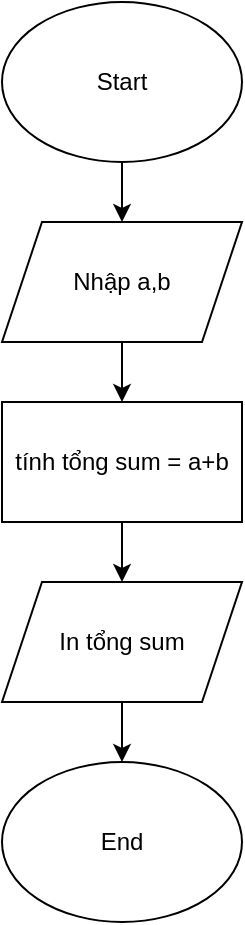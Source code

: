 <mxfile version="24.8.6" pages="6">
  <diagram name="EX3" id="QEKkOr1gaw22GHKoKNfh">
    <mxGraphModel dx="794" dy="420" grid="1" gridSize="10" guides="1" tooltips="1" connect="1" arrows="1" fold="1" page="1" pageScale="1" pageWidth="850" pageHeight="1100" math="0" shadow="0">
      <root>
        <mxCell id="0" />
        <mxCell id="1" parent="0" />
        <mxCell id="zNs1sTiybui2HJGKBF64-4" value="" style="edgeStyle=orthogonalEdgeStyle;rounded=0;orthogonalLoop=1;jettySize=auto;html=1;" edge="1" parent="1" source="zNs1sTiybui2HJGKBF64-1" target="zNs1sTiybui2HJGKBF64-3">
          <mxGeometry relative="1" as="geometry" />
        </mxCell>
        <mxCell id="zNs1sTiybui2HJGKBF64-1" value="Start" style="ellipse;whiteSpace=wrap;html=1;" vertex="1" parent="1">
          <mxGeometry x="220" y="50" width="120" height="80" as="geometry" />
        </mxCell>
        <mxCell id="zNs1sTiybui2HJGKBF64-6" value="" style="edgeStyle=orthogonalEdgeStyle;rounded=0;orthogonalLoop=1;jettySize=auto;html=1;" edge="1" parent="1" source="zNs1sTiybui2HJGKBF64-3" target="zNs1sTiybui2HJGKBF64-5">
          <mxGeometry relative="1" as="geometry" />
        </mxCell>
        <mxCell id="zNs1sTiybui2HJGKBF64-3" value="Nhập a,b" style="shape=parallelogram;perimeter=parallelogramPerimeter;whiteSpace=wrap;html=1;fixedSize=1;" vertex="1" parent="1">
          <mxGeometry x="220" y="160" width="120" height="60" as="geometry" />
        </mxCell>
        <mxCell id="zNs1sTiybui2HJGKBF64-8" value="" style="edgeStyle=orthogonalEdgeStyle;rounded=0;orthogonalLoop=1;jettySize=auto;html=1;" edge="1" parent="1" source="zNs1sTiybui2HJGKBF64-5" target="zNs1sTiybui2HJGKBF64-7">
          <mxGeometry relative="1" as="geometry" />
        </mxCell>
        <mxCell id="zNs1sTiybui2HJGKBF64-5" value="tính tổng sum = a+b" style="rounded=0;whiteSpace=wrap;html=1;" vertex="1" parent="1">
          <mxGeometry x="220" y="250" width="120" height="60" as="geometry" />
        </mxCell>
        <mxCell id="zNs1sTiybui2HJGKBF64-10" value="" style="edgeStyle=orthogonalEdgeStyle;rounded=0;orthogonalLoop=1;jettySize=auto;html=1;" edge="1" parent="1" source="zNs1sTiybui2HJGKBF64-7" target="zNs1sTiybui2HJGKBF64-9">
          <mxGeometry relative="1" as="geometry" />
        </mxCell>
        <mxCell id="zNs1sTiybui2HJGKBF64-7" value="In tổng sum" style="shape=parallelogram;perimeter=parallelogramPerimeter;whiteSpace=wrap;html=1;fixedSize=1;" vertex="1" parent="1">
          <mxGeometry x="220" y="340" width="120" height="60" as="geometry" />
        </mxCell>
        <mxCell id="zNs1sTiybui2HJGKBF64-9" value="End" style="ellipse;whiteSpace=wrap;html=1;" vertex="1" parent="1">
          <mxGeometry x="220" y="430" width="120" height="80" as="geometry" />
        </mxCell>
      </root>
    </mxGraphModel>
  </diagram>
  <diagram id="BdKwwu1C8CDD1JApqbuI" name="EX1">
    <mxGraphModel dx="794" dy="420" grid="1" gridSize="10" guides="1" tooltips="1" connect="1" arrows="1" fold="1" page="1" pageScale="1" pageWidth="850" pageHeight="1100" math="0" shadow="0">
      <root>
        <mxCell id="0" />
        <mxCell id="1" parent="0" />
        <mxCell id="1h7ifHNflLteBz1FM_IH-4" value="" style="edgeStyle=orthogonalEdgeStyle;rounded=0;orthogonalLoop=1;jettySize=auto;html=1;" edge="1" parent="1" source="1h7ifHNflLteBz1FM_IH-2" target="1h7ifHNflLteBz1FM_IH-3">
          <mxGeometry relative="1" as="geometry" />
        </mxCell>
        <mxCell id="1h7ifHNflLteBz1FM_IH-2" value="Start" style="ellipse;whiteSpace=wrap;html=1;" vertex="1" parent="1">
          <mxGeometry x="260" y="40" width="120" height="80" as="geometry" />
        </mxCell>
        <mxCell id="1h7ifHNflLteBz1FM_IH-6" value="" style="edgeStyle=orthogonalEdgeStyle;rounded=0;orthogonalLoop=1;jettySize=auto;html=1;" edge="1" parent="1" source="1h7ifHNflLteBz1FM_IH-3" target="1h7ifHNflLteBz1FM_IH-5">
          <mxGeometry relative="1" as="geometry" />
        </mxCell>
        <mxCell id="1h7ifHNflLteBz1FM_IH-3" value="Nhập 2 số a và b" style="shape=parallelogram;perimeter=parallelogramPerimeter;whiteSpace=wrap;html=1;fixedSize=1;" vertex="1" parent="1">
          <mxGeometry x="260" y="150" width="120" height="60" as="geometry" />
        </mxCell>
        <mxCell id="1h7ifHNflLteBz1FM_IH-9" value="" style="edgeStyle=orthogonalEdgeStyle;rounded=0;orthogonalLoop=1;jettySize=auto;html=1;" edge="1" parent="1" source="1h7ifHNflLteBz1FM_IH-5" target="1h7ifHNflLteBz1FM_IH-7">
          <mxGeometry relative="1" as="geometry" />
        </mxCell>
        <mxCell id="1h7ifHNflLteBz1FM_IH-11" value="yes" style="edgeLabel;html=1;align=center;verticalAlign=middle;resizable=0;points=[];" vertex="1" connectable="0" parent="1h7ifHNflLteBz1FM_IH-9">
          <mxGeometry x="-0.167" y="-1" relative="1" as="geometry">
            <mxPoint as="offset" />
          </mxGeometry>
        </mxCell>
        <mxCell id="1h7ifHNflLteBz1FM_IH-5" value="a&amp;lt;b?" style="rhombus;whiteSpace=wrap;html=1;" vertex="1" parent="1">
          <mxGeometry x="280" y="240" width="80" height="80" as="geometry" />
        </mxCell>
        <mxCell id="1h7ifHNflLteBz1FM_IH-14" value="" style="edgeStyle=orthogonalEdgeStyle;rounded=0;orthogonalLoop=1;jettySize=auto;html=1;" edge="1" parent="1" source="1h7ifHNflLteBz1FM_IH-7" target="1h7ifHNflLteBz1FM_IH-13">
          <mxGeometry relative="1" as="geometry" />
        </mxCell>
        <mxCell id="1h7ifHNflLteBz1FM_IH-7" value="print&quot;a là số nhỏ nhất&quot;" style="rounded=0;whiteSpace=wrap;html=1;" vertex="1" parent="1">
          <mxGeometry x="260" y="360" width="120" height="60" as="geometry" />
        </mxCell>
        <mxCell id="1h7ifHNflLteBz1FM_IH-15" style="edgeStyle=orthogonalEdgeStyle;rounded=0;orthogonalLoop=1;jettySize=auto;html=1;entryX=1;entryY=0.5;entryDx=0;entryDy=0;" edge="1" parent="1" source="1h7ifHNflLteBz1FM_IH-8" target="1h7ifHNflLteBz1FM_IH-13">
          <mxGeometry relative="1" as="geometry" />
        </mxCell>
        <mxCell id="1h7ifHNflLteBz1FM_IH-16" value="Text" style="edgeLabel;html=1;align=center;verticalAlign=middle;resizable=0;points=[];" vertex="1" connectable="0" parent="1h7ifHNflLteBz1FM_IH-15">
          <mxGeometry x="-0.004" y="-3" relative="1" as="geometry">
            <mxPoint as="offset" />
          </mxGeometry>
        </mxCell>
        <mxCell id="1h7ifHNflLteBz1FM_IH-8" value="print &quot;b là số nhỏ nhất &quot;" style="rounded=0;whiteSpace=wrap;html=1;" vertex="1" parent="1">
          <mxGeometry x="410" y="360" width="120" height="60" as="geometry" />
        </mxCell>
        <mxCell id="1h7ifHNflLteBz1FM_IH-10" style="edgeStyle=orthogonalEdgeStyle;rounded=0;orthogonalLoop=1;jettySize=auto;html=1;entryX=0.578;entryY=-0.067;entryDx=0;entryDy=0;entryPerimeter=0;" edge="1" parent="1" source="1h7ifHNflLteBz1FM_IH-5" target="1h7ifHNflLteBz1FM_IH-8">
          <mxGeometry relative="1" as="geometry" />
        </mxCell>
        <mxCell id="1h7ifHNflLteBz1FM_IH-12" value="no" style="edgeLabel;html=1;align=center;verticalAlign=middle;resizable=0;points=[];" vertex="1" connectable="0" parent="1h7ifHNflLteBz1FM_IH-10">
          <mxGeometry x="0.69" y="-3" relative="1" as="geometry">
            <mxPoint as="offset" />
          </mxGeometry>
        </mxCell>
        <mxCell id="1h7ifHNflLteBz1FM_IH-13" value="End" style="ellipse;whiteSpace=wrap;html=1;" vertex="1" parent="1">
          <mxGeometry x="260" y="450" width="120" height="80" as="geometry" />
        </mxCell>
      </root>
    </mxGraphModel>
  </diagram>
  <diagram id="m5mYKVxNSQjznkzGPapk" name="EX2">
    <mxGraphModel dx="794" dy="420" grid="1" gridSize="10" guides="1" tooltips="1" connect="1" arrows="1" fold="1" page="1" pageScale="1" pageWidth="850" pageHeight="1100" math="0" shadow="0">
      <root>
        <mxCell id="0" />
        <mxCell id="1" parent="0" />
        <mxCell id="DmI0r2TnnqzrrBrQp92p-5" value="" style="edgeStyle=orthogonalEdgeStyle;rounded=0;orthogonalLoop=1;jettySize=auto;html=1;" edge="1" parent="1" source="DmI0r2TnnqzrrBrQp92p-2" target="DmI0r2TnnqzrrBrQp92p-4">
          <mxGeometry relative="1" as="geometry" />
        </mxCell>
        <mxCell id="DmI0r2TnnqzrrBrQp92p-2" value="bắt đầu" style="ellipse;whiteSpace=wrap;html=1;" vertex="1" parent="1">
          <mxGeometry x="300" y="80" width="120" height="80" as="geometry" />
        </mxCell>
        <mxCell id="DmI0r2TnnqzrrBrQp92p-3" value="nhập n" style="shape=parallelogram;perimeter=parallelogramPerimeter;whiteSpace=wrap;html=1;fixedSize=1;" vertex="1" parent="1">
          <mxGeometry x="300" y="185" width="120" height="60" as="geometry" />
        </mxCell>
        <mxCell id="DmI0r2TnnqzrrBrQp92p-8" value="" style="edgeStyle=orthogonalEdgeStyle;rounded=0;orthogonalLoop=1;jettySize=auto;html=1;" edge="1" parent="1" source="DmI0r2TnnqzrrBrQp92p-4" target="DmI0r2TnnqzrrBrQp92p-6">
          <mxGeometry relative="1" as="geometry" />
        </mxCell>
        <mxCell id="DmI0r2TnnqzrrBrQp92p-10" value="yes" style="edgeLabel;html=1;align=center;verticalAlign=middle;resizable=0;points=[];" vertex="1" connectable="0" parent="DmI0r2TnnqzrrBrQp92p-8">
          <mxGeometry x="-0.2" y="-1" relative="1" as="geometry">
            <mxPoint as="offset" />
          </mxGeometry>
        </mxCell>
        <mxCell id="DmI0r2TnnqzrrBrQp92p-4" value="kiểm tra n % 2 == 0?" style="rhombus;whiteSpace=wrap;html=1;" vertex="1" parent="1">
          <mxGeometry x="285" y="270" width="150" height="80" as="geometry" />
        </mxCell>
        <mxCell id="DmI0r2TnnqzrrBrQp92p-13" value="" style="edgeStyle=orthogonalEdgeStyle;rounded=0;orthogonalLoop=1;jettySize=auto;html=1;" edge="1" parent="1" source="DmI0r2TnnqzrrBrQp92p-6" target="DmI0r2TnnqzrrBrQp92p-12">
          <mxGeometry relative="1" as="geometry" />
        </mxCell>
        <mxCell id="DmI0r2TnnqzrrBrQp92p-6" value="in &quot;n là số chẵn&quot;" style="rounded=0;whiteSpace=wrap;html=1;" vertex="1" parent="1">
          <mxGeometry x="300" y="390" width="120" height="60" as="geometry" />
        </mxCell>
        <mxCell id="DmI0r2TnnqzrrBrQp92p-14" style="edgeStyle=orthogonalEdgeStyle;rounded=0;orthogonalLoop=1;jettySize=auto;html=1;entryX=1;entryY=0.5;entryDx=0;entryDy=0;" edge="1" parent="1" source="DmI0r2TnnqzrrBrQp92p-7" target="DmI0r2TnnqzrrBrQp92p-12">
          <mxGeometry relative="1" as="geometry">
            <Array as="points">
              <mxPoint x="560" y="540" />
            </Array>
          </mxGeometry>
        </mxCell>
        <mxCell id="DmI0r2TnnqzrrBrQp92p-7" value="in &quot;n là số lẻ&quot;" style="rounded=0;whiteSpace=wrap;html=1;" vertex="1" parent="1">
          <mxGeometry x="480" y="390" width="120" height="60" as="geometry" />
        </mxCell>
        <mxCell id="DmI0r2TnnqzrrBrQp92p-9" style="edgeStyle=orthogonalEdgeStyle;rounded=0;orthogonalLoop=1;jettySize=auto;html=1;entryX=0.667;entryY=0;entryDx=0;entryDy=0;entryPerimeter=0;" edge="1" parent="1" source="DmI0r2TnnqzrrBrQp92p-4" target="DmI0r2TnnqzrrBrQp92p-7">
          <mxGeometry relative="1" as="geometry" />
        </mxCell>
        <mxCell id="DmI0r2TnnqzrrBrQp92p-11" value="no" style="edgeLabel;html=1;align=center;verticalAlign=middle;resizable=0;points=[];" vertex="1" connectable="0" parent="DmI0r2TnnqzrrBrQp92p-9">
          <mxGeometry x="0.639" y="-3" relative="1" as="geometry">
            <mxPoint as="offset" />
          </mxGeometry>
        </mxCell>
        <mxCell id="DmI0r2TnnqzrrBrQp92p-12" value="Kết thúc" style="ellipse;whiteSpace=wrap;html=1;" vertex="1" parent="1">
          <mxGeometry x="300" y="500" width="120" height="80" as="geometry" />
        </mxCell>
      </root>
    </mxGraphModel>
  </diagram>
  <diagram id="98KyoelLJZSTUeXW6z43" name="EX4">
    <mxGraphModel dx="794" dy="420" grid="1" gridSize="10" guides="1" tooltips="1" connect="1" arrows="1" fold="1" page="1" pageScale="1" pageWidth="850" pageHeight="1100" math="0" shadow="0">
      <root>
        <mxCell id="0" />
        <mxCell id="1" parent="0" />
        <mxCell id="c7gwOF3Za1o1Hmn0LkPJ-7" value="" style="edgeStyle=orthogonalEdgeStyle;rounded=0;orthogonalLoop=1;jettySize=auto;html=1;" edge="1" parent="1" source="c7gwOF3Za1o1Hmn0LkPJ-2" target="c7gwOF3Za1o1Hmn0LkPJ-4">
          <mxGeometry relative="1" as="geometry" />
        </mxCell>
        <mxCell id="c7gwOF3Za1o1Hmn0LkPJ-2" value="Bắt đầu" style="ellipse;whiteSpace=wrap;html=1;" vertex="1" parent="1">
          <mxGeometry x="270" y="50" width="120" height="80" as="geometry" />
        </mxCell>
        <mxCell id="c7gwOF3Za1o1Hmn0LkPJ-3" value="Nhập score" style="shape=parallelogram;perimeter=parallelogramPerimeter;whiteSpace=wrap;html=1;fixedSize=1;" vertex="1" parent="1">
          <mxGeometry x="270" y="160" width="120" height="60" as="geometry" />
        </mxCell>
        <mxCell id="c7gwOF3Za1o1Hmn0LkPJ-8" value="" style="edgeStyle=orthogonalEdgeStyle;rounded=0;orthogonalLoop=1;jettySize=auto;html=1;" edge="1" parent="1" source="c7gwOF3Za1o1Hmn0LkPJ-4" target="c7gwOF3Za1o1Hmn0LkPJ-5">
          <mxGeometry relative="1" as="geometry" />
        </mxCell>
        <mxCell id="c7gwOF3Za1o1Hmn0LkPJ-13" value="yes" style="edgeLabel;html=1;align=center;verticalAlign=middle;resizable=0;points=[];" vertex="1" connectable="0" parent="c7gwOF3Za1o1Hmn0LkPJ-8">
          <mxGeometry x="-0.707" relative="1" as="geometry">
            <mxPoint as="offset" />
          </mxGeometry>
        </mxCell>
        <mxCell id="c7gwOF3Za1o1Hmn0LkPJ-4" value="Kiểm tra score &amp;gt; 5 ?" style="rhombus;whiteSpace=wrap;html=1;" vertex="1" parent="1">
          <mxGeometry x="260" y="240" width="140" height="80" as="geometry" />
        </mxCell>
        <mxCell id="c7gwOF3Za1o1Hmn0LkPJ-10" value="" style="edgeStyle=orthogonalEdgeStyle;rounded=0;orthogonalLoop=1;jettySize=auto;html=1;" edge="1" parent="1" source="c7gwOF3Za1o1Hmn0LkPJ-5" target="c7gwOF3Za1o1Hmn0LkPJ-9">
          <mxGeometry relative="1" as="geometry" />
        </mxCell>
        <mxCell id="c7gwOF3Za1o1Hmn0LkPJ-5" value="In &quot;xếp loại đạt&quot;" style="rounded=0;whiteSpace=wrap;html=1;" vertex="1" parent="1">
          <mxGeometry x="270" y="350" width="120" height="60" as="geometry" />
        </mxCell>
        <mxCell id="c7gwOF3Za1o1Hmn0LkPJ-11" style="edgeStyle=orthogonalEdgeStyle;rounded=0;orthogonalLoop=1;jettySize=auto;html=1;entryX=1;entryY=0.5;entryDx=0;entryDy=0;" edge="1" parent="1" source="c7gwOF3Za1o1Hmn0LkPJ-6" target="c7gwOF3Za1o1Hmn0LkPJ-9">
          <mxGeometry relative="1" as="geometry">
            <mxPoint x="510" y="440" as="targetPoint" />
            <Array as="points">
              <mxPoint x="520" y="480" />
            </Array>
          </mxGeometry>
        </mxCell>
        <mxCell id="c7gwOF3Za1o1Hmn0LkPJ-6" value="in &quot;xếp loại không đạt&quot;" style="rounded=0;whiteSpace=wrap;html=1;" vertex="1" parent="1">
          <mxGeometry x="450" y="350" width="120" height="60" as="geometry" />
        </mxCell>
        <mxCell id="c7gwOF3Za1o1Hmn0LkPJ-9" value="kết thúc" style="ellipse;whiteSpace=wrap;html=1;" vertex="1" parent="1">
          <mxGeometry x="270" y="440" width="120" height="80" as="geometry" />
        </mxCell>
        <mxCell id="c7gwOF3Za1o1Hmn0LkPJ-12" style="edgeStyle=orthogonalEdgeStyle;rounded=0;orthogonalLoop=1;jettySize=auto;html=1;entryX=0.567;entryY=-0.067;entryDx=0;entryDy=0;entryPerimeter=0;" edge="1" parent="1" source="c7gwOF3Za1o1Hmn0LkPJ-4" target="c7gwOF3Za1o1Hmn0LkPJ-6">
          <mxGeometry relative="1" as="geometry" />
        </mxCell>
        <mxCell id="c7gwOF3Za1o1Hmn0LkPJ-14" value="no" style="edgeLabel;html=1;align=center;verticalAlign=middle;resizable=0;points=[];" vertex="1" connectable="0" parent="c7gwOF3Za1o1Hmn0LkPJ-12">
          <mxGeometry x="0.623" y="-1" relative="1" as="geometry">
            <mxPoint as="offset" />
          </mxGeometry>
        </mxCell>
      </root>
    </mxGraphModel>
  </diagram>
  <diagram id="O5JDJotDg8a1Cmyji0b6" name="EX5">
    <mxGraphModel dx="794" dy="420" grid="1" gridSize="10" guides="1" tooltips="1" connect="1" arrows="1" fold="1" page="1" pageScale="1" pageWidth="850" pageHeight="1100" math="0" shadow="0">
      <root>
        <mxCell id="0" />
        <mxCell id="1" parent="0" />
        <mxCell id="ZAv7XKrGwcECB0yo-a7--4" value="" style="edgeStyle=orthogonalEdgeStyle;rounded=0;orthogonalLoop=1;jettySize=auto;html=1;" edge="1" parent="1" source="ZAv7XKrGwcECB0yo-a7--2" target="ZAv7XKrGwcECB0yo-a7--3">
          <mxGeometry relative="1" as="geometry" />
        </mxCell>
        <mxCell id="ZAv7XKrGwcECB0yo-a7--2" value="Start" style="ellipse;whiteSpace=wrap;html=1;" vertex="1" parent="1">
          <mxGeometry x="365" y="200" width="120" height="80" as="geometry" />
        </mxCell>
        <mxCell id="ZAv7XKrGwcECB0yo-a7--6" value="" style="edgeStyle=orthogonalEdgeStyle;rounded=0;orthogonalLoop=1;jettySize=auto;html=1;" edge="1" parent="1" source="ZAv7XKrGwcECB0yo-a7--3" target="ZAv7XKrGwcECB0yo-a7--5">
          <mxGeometry relative="1" as="geometry" />
        </mxCell>
        <mxCell id="ZAv7XKrGwcECB0yo-a7--3" value="Nhập score" style="shape=parallelogram;perimeter=parallelogramPerimeter;whiteSpace=wrap;html=1;fixedSize=1;" vertex="1" parent="1">
          <mxGeometry x="365" y="310" width="120" height="60" as="geometry" />
        </mxCell>
        <mxCell id="ZAv7XKrGwcECB0yo-a7--9" value="" style="edgeStyle=orthogonalEdgeStyle;rounded=0;orthogonalLoop=1;jettySize=auto;html=1;" edge="1" parent="1" source="ZAv7XKrGwcECB0yo-a7--5" target="ZAv7XKrGwcECB0yo-a7--7">
          <mxGeometry relative="1" as="geometry" />
        </mxCell>
        <mxCell id="ZAv7XKrGwcECB0yo-a7--11" value="có" style="edgeLabel;html=1;align=center;verticalAlign=middle;resizable=0;points=[];" vertex="1" connectable="0" parent="ZAv7XKrGwcECB0yo-a7--9">
          <mxGeometry x="-0.118" y="-2" relative="1" as="geometry">
            <mxPoint as="offset" />
          </mxGeometry>
        </mxCell>
        <mxCell id="ZAv7XKrGwcECB0yo-a7--10" style="edgeStyle=orthogonalEdgeStyle;rounded=0;orthogonalLoop=1;jettySize=auto;html=1;entryX=0.5;entryY=0;entryDx=0;entryDy=0;" edge="1" parent="1" source="ZAv7XKrGwcECB0yo-a7--5" target="ZAv7XKrGwcECB0yo-a7--8">
          <mxGeometry relative="1" as="geometry" />
        </mxCell>
        <mxCell id="ZAv7XKrGwcECB0yo-a7--12" value="không" style="edgeLabel;html=1;align=center;verticalAlign=middle;resizable=0;points=[];" vertex="1" connectable="0" parent="ZAv7XKrGwcECB0yo-a7--10">
          <mxGeometry x="0.687" relative="1" as="geometry">
            <mxPoint as="offset" />
          </mxGeometry>
        </mxCell>
        <mxCell id="ZAv7XKrGwcECB0yo-a7--5" value="kiểm tra score &amp;lt;4?" style="rhombus;whiteSpace=wrap;html=1;" vertex="1" parent="1">
          <mxGeometry x="358" y="400" width="135" height="80" as="geometry" />
        </mxCell>
        <mxCell id="ZAv7XKrGwcECB0yo-a7--15" value="" style="edgeStyle=orthogonalEdgeStyle;rounded=0;orthogonalLoop=1;jettySize=auto;html=1;" edge="1" parent="1" source="ZAv7XKrGwcECB0yo-a7--7" target="ZAv7XKrGwcECB0yo-a7--14">
          <mxGeometry relative="1" as="geometry" />
        </mxCell>
        <mxCell id="ZAv7XKrGwcECB0yo-a7--7" value="In ra &quot;Không đạt&quot;" style="rounded=0;whiteSpace=wrap;html=1;" vertex="1" parent="1">
          <mxGeometry x="365" y="540" width="120" height="60" as="geometry" />
        </mxCell>
        <mxCell id="ZAv7XKrGwcECB0yo-a7--16" value="" style="edgeStyle=orthogonalEdgeStyle;rounded=0;orthogonalLoop=1;jettySize=auto;html=1;" edge="1" parent="1" source="ZAv7XKrGwcECB0yo-a7--8" target="ZAv7XKrGwcECB0yo-a7--13">
          <mxGeometry relative="1" as="geometry" />
        </mxCell>
        <mxCell id="ZAv7XKrGwcECB0yo-a7--19" value="có" style="edgeLabel;html=1;align=center;verticalAlign=middle;resizable=0;points=[];" vertex="1" connectable="0" parent="ZAv7XKrGwcECB0yo-a7--16">
          <mxGeometry x="-0.213" relative="1" as="geometry">
            <mxPoint as="offset" />
          </mxGeometry>
        </mxCell>
        <mxCell id="ZAv7XKrGwcECB0yo-a7--18" style="edgeStyle=orthogonalEdgeStyle;rounded=0;orthogonalLoop=1;jettySize=auto;html=1;entryX=0.5;entryY=0;entryDx=0;entryDy=0;" edge="1" parent="1" source="ZAv7XKrGwcECB0yo-a7--8" target="ZAv7XKrGwcECB0yo-a7--17">
          <mxGeometry relative="1" as="geometry" />
        </mxCell>
        <mxCell id="ZAv7XKrGwcECB0yo-a7--20" value="không" style="edgeLabel;html=1;align=center;verticalAlign=middle;resizable=0;points=[];" vertex="1" connectable="0" parent="ZAv7XKrGwcECB0yo-a7--18">
          <mxGeometry x="0.73" y="-2" relative="1" as="geometry">
            <mxPoint as="offset" />
          </mxGeometry>
        </mxCell>
        <mxCell id="ZAv7XKrGwcECB0yo-a7--8" value="Kiểm tra 4 &amp;lt;= score &amp;lt;= 6?" style="rhombus;whiteSpace=wrap;html=1;" vertex="1" parent="1">
          <mxGeometry x="560" y="520" width="170" height="80" as="geometry" />
        </mxCell>
        <mxCell id="ZAv7XKrGwcECB0yo-a7--13" value="in &quot;trung bình&quot;" style="rounded=0;whiteSpace=wrap;html=1;" vertex="1" parent="1">
          <mxGeometry x="585" y="650" width="120" height="60" as="geometry" />
        </mxCell>
        <mxCell id="ZAv7XKrGwcECB0yo-a7--14" value="Kết thúc" style="ellipse;whiteSpace=wrap;html=1;" vertex="1" parent="1">
          <mxGeometry x="365" y="640" width="120" height="80" as="geometry" />
        </mxCell>
        <mxCell id="ZAv7XKrGwcECB0yo-a7--23" value="" style="edgeStyle=orthogonalEdgeStyle;rounded=0;orthogonalLoop=1;jettySize=auto;html=1;" edge="1" parent="1" source="ZAv7XKrGwcECB0yo-a7--17" target="ZAv7XKrGwcECB0yo-a7--21">
          <mxGeometry relative="1" as="geometry" />
        </mxCell>
        <mxCell id="ZAv7XKrGwcECB0yo-a7--25" value="có" style="edgeLabel;html=1;align=center;verticalAlign=middle;resizable=0;points=[];" vertex="1" connectable="0" parent="ZAv7XKrGwcECB0yo-a7--23">
          <mxGeometry x="-0.117" y="-1" relative="1" as="geometry">
            <mxPoint as="offset" />
          </mxGeometry>
        </mxCell>
        <mxCell id="ZAv7XKrGwcECB0yo-a7--24" style="edgeStyle=orthogonalEdgeStyle;rounded=0;orthogonalLoop=1;jettySize=auto;html=1;entryX=0.5;entryY=0;entryDx=0;entryDy=0;" edge="1" parent="1" source="ZAv7XKrGwcECB0yo-a7--17" target="ZAv7XKrGwcECB0yo-a7--22">
          <mxGeometry relative="1" as="geometry" />
        </mxCell>
        <mxCell id="ZAv7XKrGwcECB0yo-a7--26" value="không" style="edgeLabel;html=1;align=center;verticalAlign=middle;resizable=0;points=[];" vertex="1" connectable="0" parent="ZAv7XKrGwcECB0yo-a7--24">
          <mxGeometry x="0.607" y="1" relative="1" as="geometry">
            <mxPoint as="offset" />
          </mxGeometry>
        </mxCell>
        <mxCell id="ZAv7XKrGwcECB0yo-a7--17" value="&lt;span class=&quot;hljs-variable&quot;&gt;Ki&lt;/span&gt;ể&lt;span class=&quot;hljs-variable&quot;&gt;m&lt;/span&gt; &lt;span class=&quot;hljs-variable&quot;&gt;tra&lt;/span&gt; &lt;span class=&quot;hljs-number&quot;&gt;6&lt;/span&gt; &lt;span class=&quot;hljs-operator&quot;&gt;&amp;lt;&lt;/span&gt; &lt;span class=&quot;hljs-variable&quot;&gt;score&lt;/span&gt; &lt;span class=&quot;hljs-operator&quot;&gt;&amp;lt;=&lt;/span&gt; &lt;span class=&quot;hljs-number&quot;&gt;8&lt;/span&gt;&lt;span class=&quot;hljs-operator&quot;&gt;?&lt;/span&gt;" style="rhombus;whiteSpace=wrap;html=1;" vertex="1" parent="1">
          <mxGeometry x="750" y="640" width="160" height="80" as="geometry" />
        </mxCell>
        <mxCell id="ZAv7XKrGwcECB0yo-a7--36" style="edgeStyle=orthogonalEdgeStyle;rounded=0;orthogonalLoop=1;jettySize=auto;html=1;" edge="1" parent="1" source="ZAv7XKrGwcECB0yo-a7--21" target="ZAv7XKrGwcECB0yo-a7--34">
          <mxGeometry relative="1" as="geometry" />
        </mxCell>
        <mxCell id="ZAv7XKrGwcECB0yo-a7--21" value="in ra &quot;khá&quot;" style="rounded=0;whiteSpace=wrap;html=1;" vertex="1" parent="1">
          <mxGeometry x="770" y="760" width="120" height="60" as="geometry" />
        </mxCell>
        <mxCell id="ZAv7XKrGwcECB0yo-a7--29" value="" style="edgeStyle=orthogonalEdgeStyle;rounded=0;orthogonalLoop=1;jettySize=auto;html=1;" edge="1" parent="1" source="ZAv7XKrGwcECB0yo-a7--22" target="ZAv7XKrGwcECB0yo-a7--27">
          <mxGeometry relative="1" as="geometry" />
        </mxCell>
        <mxCell id="ZAv7XKrGwcECB0yo-a7--31" value="có" style="edgeLabel;html=1;align=center;verticalAlign=middle;resizable=0;points=[];" vertex="1" connectable="0" parent="ZAv7XKrGwcECB0yo-a7--29">
          <mxGeometry x="-0.124" y="2" relative="1" as="geometry">
            <mxPoint as="offset" />
          </mxGeometry>
        </mxCell>
        <mxCell id="ZAv7XKrGwcECB0yo-a7--30" style="edgeStyle=orthogonalEdgeStyle;rounded=0;orthogonalLoop=1;jettySize=auto;html=1;entryX=0.5;entryY=0;entryDx=0;entryDy=0;" edge="1" parent="1" source="ZAv7XKrGwcECB0yo-a7--22" target="ZAv7XKrGwcECB0yo-a7--28">
          <mxGeometry relative="1" as="geometry" />
        </mxCell>
        <mxCell id="ZAv7XKrGwcECB0yo-a7--32" value="không" style="edgeLabel;html=1;align=center;verticalAlign=middle;resizable=0;points=[];" vertex="1" connectable="0" parent="ZAv7XKrGwcECB0yo-a7--30">
          <mxGeometry x="0.627" relative="1" as="geometry">
            <mxPoint as="offset" />
          </mxGeometry>
        </mxCell>
        <mxCell id="ZAv7XKrGwcECB0yo-a7--22" value="&lt;span class=&quot;hljs-variable&quot;&gt;Ki&lt;/span&gt;ể&lt;span class=&quot;hljs-variable&quot;&gt;m&lt;/span&gt; &lt;span class=&quot;hljs-variable&quot;&gt;tra&lt;/span&gt; &lt;span class=&quot;hljs-number&quot;&gt;8&lt;/span&gt; &lt;span class=&quot;hljs-operator&quot;&gt;&amp;lt;&lt;/span&gt; &lt;span class=&quot;hljs-variable&quot;&gt;score&lt;/span&gt; &lt;span class=&quot;hljs-operator&quot;&gt;&amp;lt;=&lt;/span&gt; &lt;span class=&quot;hljs-number&quot;&gt;9&lt;/span&gt;&lt;span class=&quot;hljs-operator&quot;&gt;?&lt;/span&gt;" style="rhombus;whiteSpace=wrap;html=1;" vertex="1" parent="1">
          <mxGeometry x="950" y="750" width="160" height="80" as="geometry" />
        </mxCell>
        <mxCell id="ZAv7XKrGwcECB0yo-a7--37" value="" style="edgeStyle=orthogonalEdgeStyle;rounded=0;orthogonalLoop=1;jettySize=auto;html=1;" edge="1" parent="1" source="ZAv7XKrGwcECB0yo-a7--27" target="ZAv7XKrGwcECB0yo-a7--33">
          <mxGeometry relative="1" as="geometry" />
        </mxCell>
        <mxCell id="ZAv7XKrGwcECB0yo-a7--27" value="in ra &quot;giỏi&quot;" style="rounded=0;whiteSpace=wrap;html=1;" vertex="1" parent="1">
          <mxGeometry x="970" y="890" width="120" height="60" as="geometry" />
        </mxCell>
        <mxCell id="ZAv7XKrGwcECB0yo-a7--28" value="&lt;span class=&quot;hljs-variable&quot;&gt;Ki&lt;/span&gt;ể&lt;span class=&quot;hljs-variable&quot;&gt;m&lt;/span&gt; &lt;span class=&quot;hljs-variable&quot;&gt;tra&lt;/span&gt; &lt;span class=&quot;hljs-number&quot;&gt;9&lt;/span&gt; &lt;span class=&quot;hljs-operator&quot;&gt;&amp;lt;&lt;/span&gt; &lt;span class=&quot;hljs-variable&quot;&gt;score&lt;/span&gt; &lt;span class=&quot;hljs-operator&quot;&gt;&amp;lt;=&lt;/span&gt; &lt;span class=&quot;hljs-number&quot;&gt;10&lt;/span&gt;&lt;span class=&quot;hljs-operator&quot;&gt;?&lt;/span&gt;" style="rhombus;whiteSpace=wrap;html=1;" vertex="1" parent="1">
          <mxGeometry x="1140" y="880" width="160" height="90" as="geometry" />
        </mxCell>
        <mxCell id="ZAv7XKrGwcECB0yo-a7--33" value="kết thúc" style="ellipse;whiteSpace=wrap;html=1;" vertex="1" parent="1">
          <mxGeometry x="970" y="990" width="120" height="80" as="geometry" />
        </mxCell>
        <mxCell id="ZAv7XKrGwcECB0yo-a7--34" value="kết thúc" style="ellipse;whiteSpace=wrap;html=1;" vertex="1" parent="1">
          <mxGeometry x="770" y="970" width="120" height="80" as="geometry" />
        </mxCell>
        <mxCell id="ZAv7XKrGwcECB0yo-a7--35" style="edgeStyle=orthogonalEdgeStyle;rounded=0;orthogonalLoop=1;jettySize=auto;html=1;" edge="1" parent="1" source="ZAv7XKrGwcECB0yo-a7--13" target="ZAv7XKrGwcECB0yo-a7--34">
          <mxGeometry relative="1" as="geometry">
            <mxPoint x="650" y="860" as="sourcePoint" />
            <mxPoint x="715" y="1202.64" as="targetPoint" />
            <Array as="points">
              <mxPoint x="716" y="710" />
              <mxPoint x="716" y="1010" />
            </Array>
          </mxGeometry>
        </mxCell>
      </root>
    </mxGraphModel>
  </diagram>
  <diagram id="9PX-_xtrodBAQvMPAyvF" name="EX6">
    <mxGraphModel dx="1059" dy="560" grid="1" gridSize="10" guides="1" tooltips="1" connect="1" arrows="1" fold="1" page="1" pageScale="1" pageWidth="850" pageHeight="1100" math="0" shadow="0">
      <root>
        <mxCell id="0" />
        <mxCell id="1" parent="0" />
        <mxCell id="iaeeHH-1gvoaW14esoMq-4" value="" style="edgeStyle=orthogonalEdgeStyle;rounded=0;orthogonalLoop=1;jettySize=auto;html=1;" edge="1" parent="1" source="iaeeHH-1gvoaW14esoMq-2" target="iaeeHH-1gvoaW14esoMq-3">
          <mxGeometry relative="1" as="geometry" />
        </mxCell>
        <mxCell id="iaeeHH-1gvoaW14esoMq-2" value="Bắt đầu" style="ellipse;whiteSpace=wrap;html=1;" vertex="1" parent="1">
          <mxGeometry x="330" y="140" width="120" height="80" as="geometry" />
        </mxCell>
        <mxCell id="iaeeHH-1gvoaW14esoMq-6" value="" style="edgeStyle=orthogonalEdgeStyle;rounded=0;orthogonalLoop=1;jettySize=auto;html=1;" edge="1" parent="1" source="iaeeHH-1gvoaW14esoMq-3" target="iaeeHH-1gvoaW14esoMq-5">
          <mxGeometry relative="1" as="geometry" />
        </mxCell>
        <mxCell id="iaeeHH-1gvoaW14esoMq-3" value="Nhập a,b" style="rounded=0;whiteSpace=wrap;html=1;" vertex="1" parent="1">
          <mxGeometry x="330" y="260" width="120" height="60" as="geometry" />
        </mxCell>
        <mxCell id="iaeeHH-1gvoaW14esoMq-8" value="" style="edgeStyle=orthogonalEdgeStyle;rounded=0;orthogonalLoop=1;jettySize=auto;html=1;" edge="1" parent="1" source="iaeeHH-1gvoaW14esoMq-5" target="iaeeHH-1gvoaW14esoMq-7">
          <mxGeometry relative="1" as="geometry" />
        </mxCell>
        <mxCell id="iaeeHH-1gvoaW14esoMq-11" value="có" style="edgeLabel;html=1;align=center;verticalAlign=middle;resizable=0;points=[];" vertex="1" connectable="0" parent="iaeeHH-1gvoaW14esoMq-8">
          <mxGeometry x="-0.397" y="-2" relative="1" as="geometry">
            <mxPoint as="offset" />
          </mxGeometry>
        </mxCell>
        <mxCell id="iaeeHH-1gvoaW14esoMq-5" value="kiểm tra a == 0?" style="rhombus;whiteSpace=wrap;html=1;" vertex="1" parent="1">
          <mxGeometry x="320" y="350" width="140" height="80" as="geometry" />
        </mxCell>
        <mxCell id="iaeeHH-1gvoaW14esoMq-17" style="edgeStyle=orthogonalEdgeStyle;rounded=0;orthogonalLoop=1;jettySize=auto;html=1;entryX=0.5;entryY=0;entryDx=0;entryDy=0;" edge="1" parent="1" source="iaeeHH-1gvoaW14esoMq-7" target="iaeeHH-1gvoaW14esoMq-15">
          <mxGeometry relative="1" as="geometry" />
        </mxCell>
        <mxCell id="iaeeHH-1gvoaW14esoMq-19" value="có" style="edgeLabel;html=1;align=center;verticalAlign=middle;resizable=0;points=[];" vertex="1" connectable="0" parent="iaeeHH-1gvoaW14esoMq-17">
          <mxGeometry x="0.121" y="-3" relative="1" as="geometry">
            <mxPoint as="offset" />
          </mxGeometry>
        </mxCell>
        <mxCell id="iaeeHH-1gvoaW14esoMq-7" value="kiểm tra b ==0 ?" style="rhombus;whiteSpace=wrap;html=1;" vertex="1" parent="1">
          <mxGeometry x="325" y="480" width="130" height="80" as="geometry" />
        </mxCell>
        <mxCell id="iaeeHH-1gvoaW14esoMq-14" value="" style="edgeStyle=orthogonalEdgeStyle;rounded=0;orthogonalLoop=1;jettySize=auto;html=1;" edge="1" parent="1" source="iaeeHH-1gvoaW14esoMq-9" target="iaeeHH-1gvoaW14esoMq-13">
          <mxGeometry relative="1" as="geometry" />
        </mxCell>
        <mxCell id="iaeeHH-1gvoaW14esoMq-9" value="Tính x=-b/a" style="rounded=0;whiteSpace=wrap;html=1;" vertex="1" parent="1">
          <mxGeometry x="510" y="500" width="120" height="60" as="geometry" />
        </mxCell>
        <mxCell id="iaeeHH-1gvoaW14esoMq-10" style="edgeStyle=orthogonalEdgeStyle;rounded=0;orthogonalLoop=1;jettySize=auto;html=1;entryX=0.387;entryY=0.061;entryDx=0;entryDy=0;entryPerimeter=0;" edge="1" parent="1" source="iaeeHH-1gvoaW14esoMq-5" target="iaeeHH-1gvoaW14esoMq-9">
          <mxGeometry relative="1" as="geometry" />
        </mxCell>
        <mxCell id="iaeeHH-1gvoaW14esoMq-12" value="không" style="edgeLabel;html=1;align=center;verticalAlign=middle;resizable=0;points=[];" vertex="1" connectable="0" parent="iaeeHH-1gvoaW14esoMq-10">
          <mxGeometry x="0.515" y="-3" relative="1" as="geometry">
            <mxPoint as="offset" />
          </mxGeometry>
        </mxCell>
        <mxCell id="iaeeHH-1gvoaW14esoMq-24" style="edgeStyle=orthogonalEdgeStyle;rounded=0;orthogonalLoop=1;jettySize=auto;html=1;entryX=1;entryY=0.5;entryDx=0;entryDy=0;" edge="1" parent="1" source="iaeeHH-1gvoaW14esoMq-13" target="iaeeHH-1gvoaW14esoMq-21">
          <mxGeometry relative="1" as="geometry" />
        </mxCell>
        <mxCell id="iaeeHH-1gvoaW14esoMq-13" value="In &quot;Nghiệm của phương trình là x&quot;" style="rounded=0;whiteSpace=wrap;html=1;" vertex="1" parent="1">
          <mxGeometry x="520" y="620" width="120" height="60" as="geometry" />
        </mxCell>
        <mxCell id="iaeeHH-1gvoaW14esoMq-15" value="in &quot;vô số nghiệm&quot;" style="rounded=0;whiteSpace=wrap;html=1;" vertex="1" parent="1">
          <mxGeometry x="230" y="620" width="120" height="60" as="geometry" />
        </mxCell>
        <mxCell id="iaeeHH-1gvoaW14esoMq-16" value="in &quot;vô nghiệm&quot;" style="rounded=0;whiteSpace=wrap;html=1;" vertex="1" parent="1">
          <mxGeometry x="370" y="620" width="120" height="60" as="geometry" />
        </mxCell>
        <mxCell id="iaeeHH-1gvoaW14esoMq-18" style="edgeStyle=orthogonalEdgeStyle;rounded=0;orthogonalLoop=1;jettySize=auto;html=1;entryX=0.59;entryY=-0.026;entryDx=0;entryDy=0;entryPerimeter=0;" edge="1" parent="1" source="iaeeHH-1gvoaW14esoMq-7" target="iaeeHH-1gvoaW14esoMq-16">
          <mxGeometry relative="1" as="geometry" />
        </mxCell>
        <mxCell id="iaeeHH-1gvoaW14esoMq-20" value="không" style="edgeLabel;html=1;align=center;verticalAlign=middle;resizable=0;points=[];" vertex="1" connectable="0" parent="iaeeHH-1gvoaW14esoMq-18">
          <mxGeometry x="0.062" y="3" relative="1" as="geometry">
            <mxPoint as="offset" />
          </mxGeometry>
        </mxCell>
        <mxCell id="iaeeHH-1gvoaW14esoMq-21" value="Kết thúc" style="ellipse;whiteSpace=wrap;html=1;" vertex="1" parent="1">
          <mxGeometry x="390" y="750" width="120" height="80" as="geometry" />
        </mxCell>
        <mxCell id="iaeeHH-1gvoaW14esoMq-22" style="edgeStyle=orthogonalEdgeStyle;rounded=0;orthogonalLoop=1;jettySize=auto;html=1;entryX=0;entryY=0.657;entryDx=0;entryDy=0;entryPerimeter=0;" edge="1" parent="1" source="iaeeHH-1gvoaW14esoMq-15" target="iaeeHH-1gvoaW14esoMq-21">
          <mxGeometry relative="1" as="geometry">
            <Array as="points">
              <mxPoint x="290" y="800" />
              <mxPoint x="370" y="800" />
              <mxPoint x="370" y="803" />
            </Array>
          </mxGeometry>
        </mxCell>
        <mxCell id="iaeeHH-1gvoaW14esoMq-23" style="edgeStyle=orthogonalEdgeStyle;rounded=0;orthogonalLoop=1;jettySize=auto;html=1;entryX=0.333;entryY=0.125;entryDx=0;entryDy=0;entryPerimeter=0;" edge="1" parent="1" source="iaeeHH-1gvoaW14esoMq-16" target="iaeeHH-1gvoaW14esoMq-21">
          <mxGeometry relative="1" as="geometry" />
        </mxCell>
      </root>
    </mxGraphModel>
  </diagram>
</mxfile>
